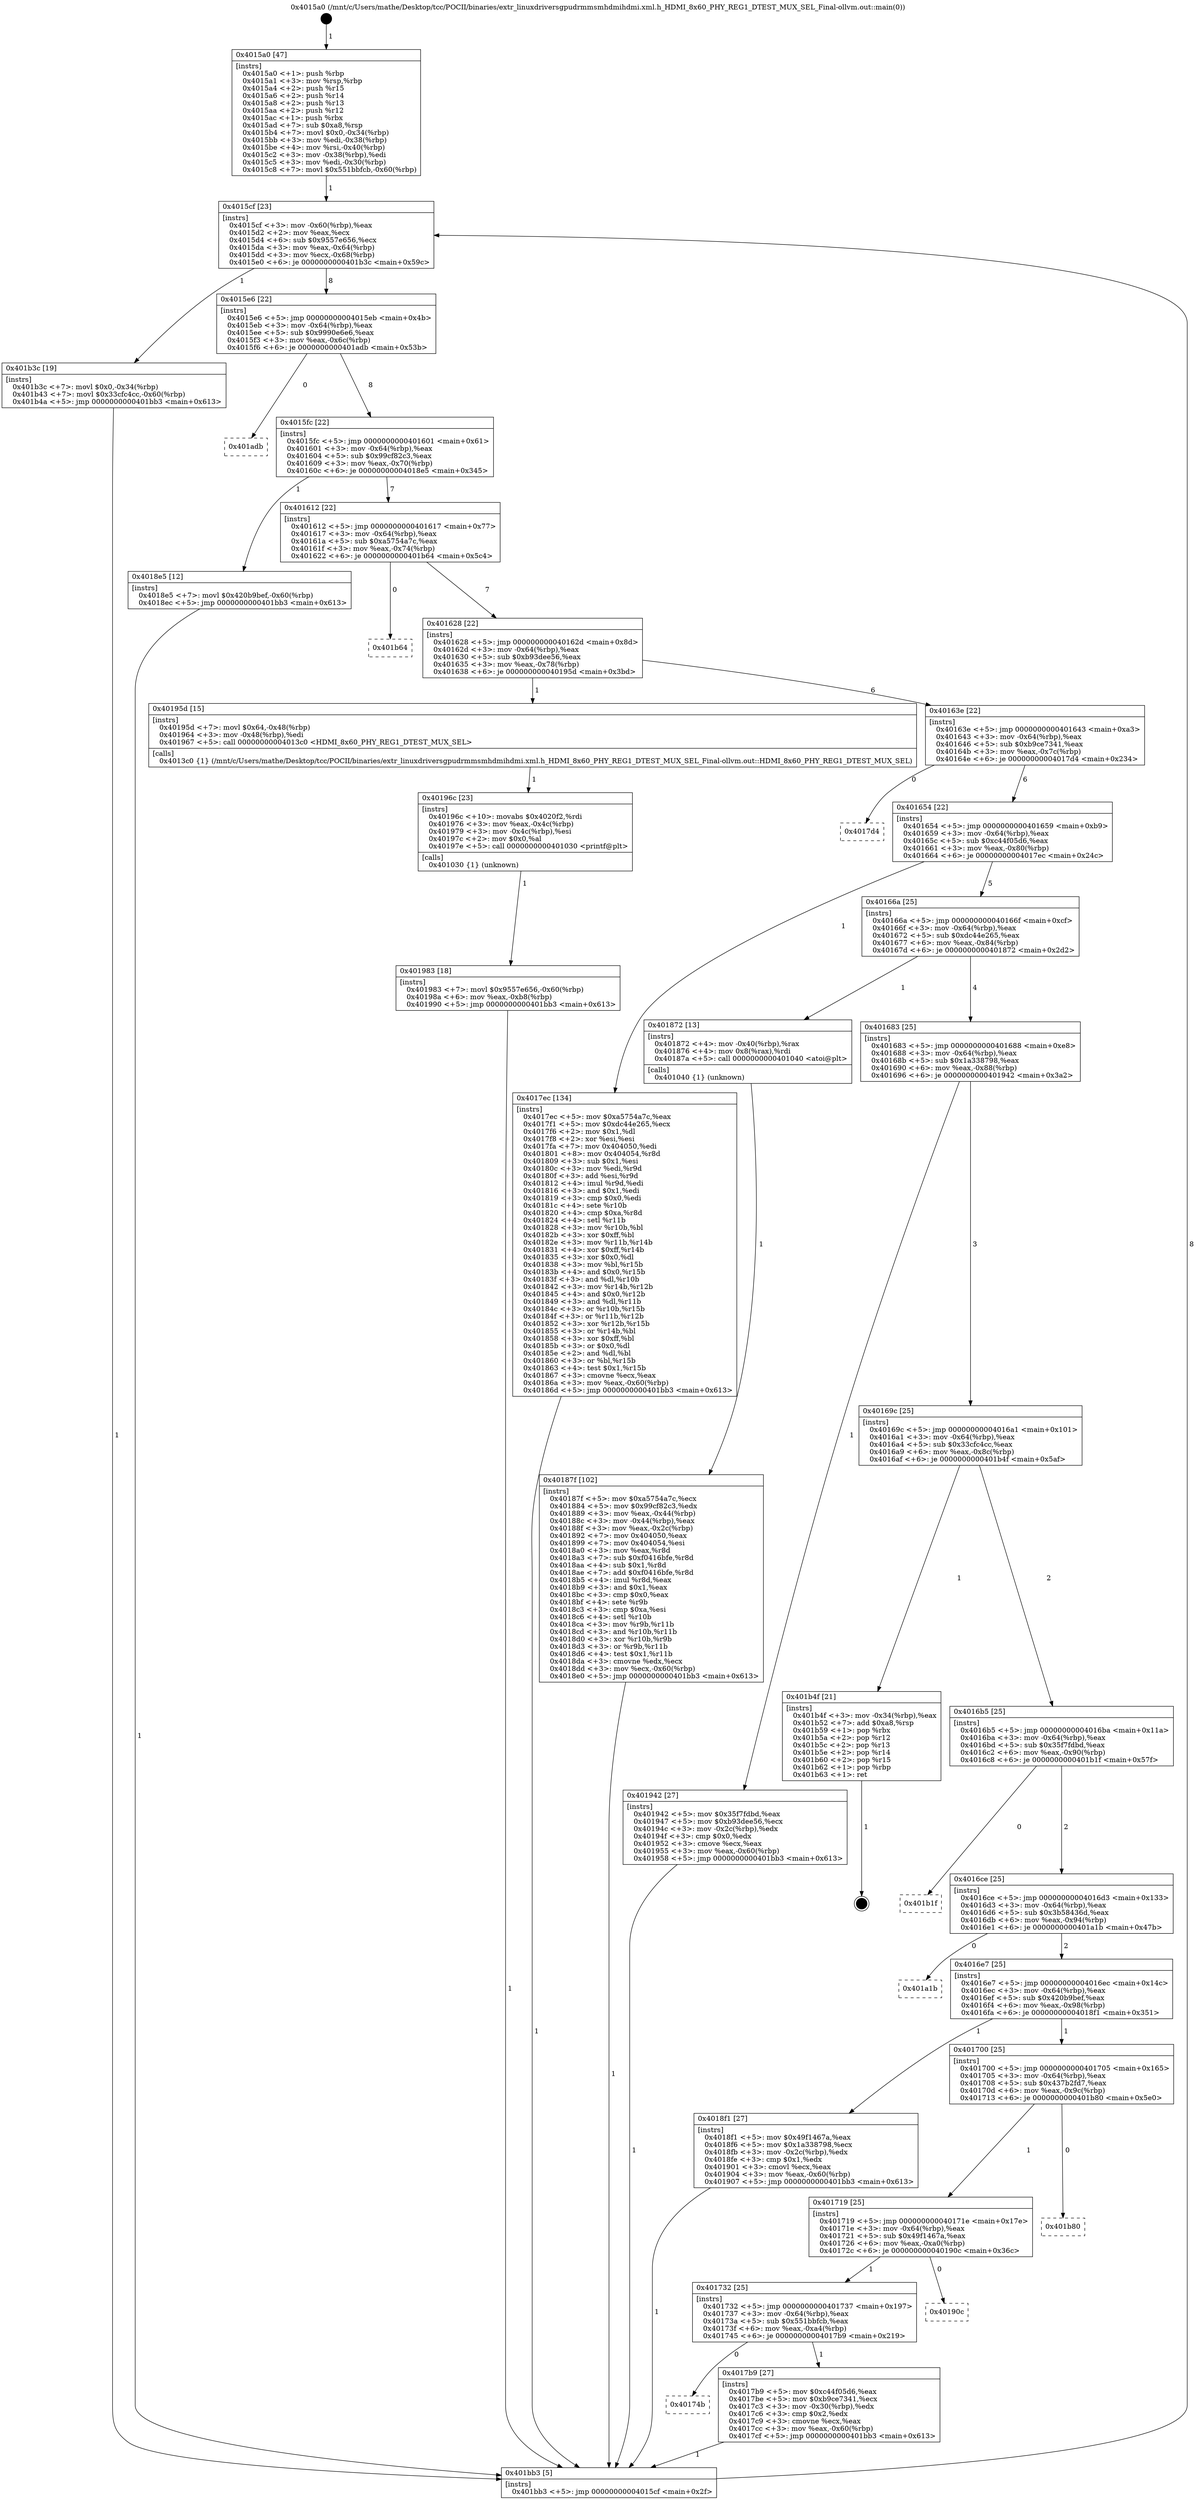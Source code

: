 digraph "0x4015a0" {
  label = "0x4015a0 (/mnt/c/Users/mathe/Desktop/tcc/POCII/binaries/extr_linuxdriversgpudrmmsmhdmihdmi.xml.h_HDMI_8x60_PHY_REG1_DTEST_MUX_SEL_Final-ollvm.out::main(0))"
  labelloc = "t"
  node[shape=record]

  Entry [label="",width=0.3,height=0.3,shape=circle,fillcolor=black,style=filled]
  "0x4015cf" [label="{
     0x4015cf [23]\l
     | [instrs]\l
     &nbsp;&nbsp;0x4015cf \<+3\>: mov -0x60(%rbp),%eax\l
     &nbsp;&nbsp;0x4015d2 \<+2\>: mov %eax,%ecx\l
     &nbsp;&nbsp;0x4015d4 \<+6\>: sub $0x9557e656,%ecx\l
     &nbsp;&nbsp;0x4015da \<+3\>: mov %eax,-0x64(%rbp)\l
     &nbsp;&nbsp;0x4015dd \<+3\>: mov %ecx,-0x68(%rbp)\l
     &nbsp;&nbsp;0x4015e0 \<+6\>: je 0000000000401b3c \<main+0x59c\>\l
  }"]
  "0x401b3c" [label="{
     0x401b3c [19]\l
     | [instrs]\l
     &nbsp;&nbsp;0x401b3c \<+7\>: movl $0x0,-0x34(%rbp)\l
     &nbsp;&nbsp;0x401b43 \<+7\>: movl $0x33cfc4cc,-0x60(%rbp)\l
     &nbsp;&nbsp;0x401b4a \<+5\>: jmp 0000000000401bb3 \<main+0x613\>\l
  }"]
  "0x4015e6" [label="{
     0x4015e6 [22]\l
     | [instrs]\l
     &nbsp;&nbsp;0x4015e6 \<+5\>: jmp 00000000004015eb \<main+0x4b\>\l
     &nbsp;&nbsp;0x4015eb \<+3\>: mov -0x64(%rbp),%eax\l
     &nbsp;&nbsp;0x4015ee \<+5\>: sub $0x9990e6e6,%eax\l
     &nbsp;&nbsp;0x4015f3 \<+3\>: mov %eax,-0x6c(%rbp)\l
     &nbsp;&nbsp;0x4015f6 \<+6\>: je 0000000000401adb \<main+0x53b\>\l
  }"]
  Exit [label="",width=0.3,height=0.3,shape=circle,fillcolor=black,style=filled,peripheries=2]
  "0x401adb" [label="{
     0x401adb\l
  }", style=dashed]
  "0x4015fc" [label="{
     0x4015fc [22]\l
     | [instrs]\l
     &nbsp;&nbsp;0x4015fc \<+5\>: jmp 0000000000401601 \<main+0x61\>\l
     &nbsp;&nbsp;0x401601 \<+3\>: mov -0x64(%rbp),%eax\l
     &nbsp;&nbsp;0x401604 \<+5\>: sub $0x99cf82c3,%eax\l
     &nbsp;&nbsp;0x401609 \<+3\>: mov %eax,-0x70(%rbp)\l
     &nbsp;&nbsp;0x40160c \<+6\>: je 00000000004018e5 \<main+0x345\>\l
  }"]
  "0x401983" [label="{
     0x401983 [18]\l
     | [instrs]\l
     &nbsp;&nbsp;0x401983 \<+7\>: movl $0x9557e656,-0x60(%rbp)\l
     &nbsp;&nbsp;0x40198a \<+6\>: mov %eax,-0xb8(%rbp)\l
     &nbsp;&nbsp;0x401990 \<+5\>: jmp 0000000000401bb3 \<main+0x613\>\l
  }"]
  "0x4018e5" [label="{
     0x4018e5 [12]\l
     | [instrs]\l
     &nbsp;&nbsp;0x4018e5 \<+7\>: movl $0x420b9bef,-0x60(%rbp)\l
     &nbsp;&nbsp;0x4018ec \<+5\>: jmp 0000000000401bb3 \<main+0x613\>\l
  }"]
  "0x401612" [label="{
     0x401612 [22]\l
     | [instrs]\l
     &nbsp;&nbsp;0x401612 \<+5\>: jmp 0000000000401617 \<main+0x77\>\l
     &nbsp;&nbsp;0x401617 \<+3\>: mov -0x64(%rbp),%eax\l
     &nbsp;&nbsp;0x40161a \<+5\>: sub $0xa5754a7c,%eax\l
     &nbsp;&nbsp;0x40161f \<+3\>: mov %eax,-0x74(%rbp)\l
     &nbsp;&nbsp;0x401622 \<+6\>: je 0000000000401b64 \<main+0x5c4\>\l
  }"]
  "0x40196c" [label="{
     0x40196c [23]\l
     | [instrs]\l
     &nbsp;&nbsp;0x40196c \<+10\>: movabs $0x4020f2,%rdi\l
     &nbsp;&nbsp;0x401976 \<+3\>: mov %eax,-0x4c(%rbp)\l
     &nbsp;&nbsp;0x401979 \<+3\>: mov -0x4c(%rbp),%esi\l
     &nbsp;&nbsp;0x40197c \<+2\>: mov $0x0,%al\l
     &nbsp;&nbsp;0x40197e \<+5\>: call 0000000000401030 \<printf@plt\>\l
     | [calls]\l
     &nbsp;&nbsp;0x401030 \{1\} (unknown)\l
  }"]
  "0x401b64" [label="{
     0x401b64\l
  }", style=dashed]
  "0x401628" [label="{
     0x401628 [22]\l
     | [instrs]\l
     &nbsp;&nbsp;0x401628 \<+5\>: jmp 000000000040162d \<main+0x8d\>\l
     &nbsp;&nbsp;0x40162d \<+3\>: mov -0x64(%rbp),%eax\l
     &nbsp;&nbsp;0x401630 \<+5\>: sub $0xb93dee56,%eax\l
     &nbsp;&nbsp;0x401635 \<+3\>: mov %eax,-0x78(%rbp)\l
     &nbsp;&nbsp;0x401638 \<+6\>: je 000000000040195d \<main+0x3bd\>\l
  }"]
  "0x40187f" [label="{
     0x40187f [102]\l
     | [instrs]\l
     &nbsp;&nbsp;0x40187f \<+5\>: mov $0xa5754a7c,%ecx\l
     &nbsp;&nbsp;0x401884 \<+5\>: mov $0x99cf82c3,%edx\l
     &nbsp;&nbsp;0x401889 \<+3\>: mov %eax,-0x44(%rbp)\l
     &nbsp;&nbsp;0x40188c \<+3\>: mov -0x44(%rbp),%eax\l
     &nbsp;&nbsp;0x40188f \<+3\>: mov %eax,-0x2c(%rbp)\l
     &nbsp;&nbsp;0x401892 \<+7\>: mov 0x404050,%eax\l
     &nbsp;&nbsp;0x401899 \<+7\>: mov 0x404054,%esi\l
     &nbsp;&nbsp;0x4018a0 \<+3\>: mov %eax,%r8d\l
     &nbsp;&nbsp;0x4018a3 \<+7\>: sub $0xf0416bfe,%r8d\l
     &nbsp;&nbsp;0x4018aa \<+4\>: sub $0x1,%r8d\l
     &nbsp;&nbsp;0x4018ae \<+7\>: add $0xf0416bfe,%r8d\l
     &nbsp;&nbsp;0x4018b5 \<+4\>: imul %r8d,%eax\l
     &nbsp;&nbsp;0x4018b9 \<+3\>: and $0x1,%eax\l
     &nbsp;&nbsp;0x4018bc \<+3\>: cmp $0x0,%eax\l
     &nbsp;&nbsp;0x4018bf \<+4\>: sete %r9b\l
     &nbsp;&nbsp;0x4018c3 \<+3\>: cmp $0xa,%esi\l
     &nbsp;&nbsp;0x4018c6 \<+4\>: setl %r10b\l
     &nbsp;&nbsp;0x4018ca \<+3\>: mov %r9b,%r11b\l
     &nbsp;&nbsp;0x4018cd \<+3\>: and %r10b,%r11b\l
     &nbsp;&nbsp;0x4018d0 \<+3\>: xor %r10b,%r9b\l
     &nbsp;&nbsp;0x4018d3 \<+3\>: or %r9b,%r11b\l
     &nbsp;&nbsp;0x4018d6 \<+4\>: test $0x1,%r11b\l
     &nbsp;&nbsp;0x4018da \<+3\>: cmovne %edx,%ecx\l
     &nbsp;&nbsp;0x4018dd \<+3\>: mov %ecx,-0x60(%rbp)\l
     &nbsp;&nbsp;0x4018e0 \<+5\>: jmp 0000000000401bb3 \<main+0x613\>\l
  }"]
  "0x40195d" [label="{
     0x40195d [15]\l
     | [instrs]\l
     &nbsp;&nbsp;0x40195d \<+7\>: movl $0x64,-0x48(%rbp)\l
     &nbsp;&nbsp;0x401964 \<+3\>: mov -0x48(%rbp),%edi\l
     &nbsp;&nbsp;0x401967 \<+5\>: call 00000000004013c0 \<HDMI_8x60_PHY_REG1_DTEST_MUX_SEL\>\l
     | [calls]\l
     &nbsp;&nbsp;0x4013c0 \{1\} (/mnt/c/Users/mathe/Desktop/tcc/POCII/binaries/extr_linuxdriversgpudrmmsmhdmihdmi.xml.h_HDMI_8x60_PHY_REG1_DTEST_MUX_SEL_Final-ollvm.out::HDMI_8x60_PHY_REG1_DTEST_MUX_SEL)\l
  }"]
  "0x40163e" [label="{
     0x40163e [22]\l
     | [instrs]\l
     &nbsp;&nbsp;0x40163e \<+5\>: jmp 0000000000401643 \<main+0xa3\>\l
     &nbsp;&nbsp;0x401643 \<+3\>: mov -0x64(%rbp),%eax\l
     &nbsp;&nbsp;0x401646 \<+5\>: sub $0xb9ce7341,%eax\l
     &nbsp;&nbsp;0x40164b \<+3\>: mov %eax,-0x7c(%rbp)\l
     &nbsp;&nbsp;0x40164e \<+6\>: je 00000000004017d4 \<main+0x234\>\l
  }"]
  "0x4015a0" [label="{
     0x4015a0 [47]\l
     | [instrs]\l
     &nbsp;&nbsp;0x4015a0 \<+1\>: push %rbp\l
     &nbsp;&nbsp;0x4015a1 \<+3\>: mov %rsp,%rbp\l
     &nbsp;&nbsp;0x4015a4 \<+2\>: push %r15\l
     &nbsp;&nbsp;0x4015a6 \<+2\>: push %r14\l
     &nbsp;&nbsp;0x4015a8 \<+2\>: push %r13\l
     &nbsp;&nbsp;0x4015aa \<+2\>: push %r12\l
     &nbsp;&nbsp;0x4015ac \<+1\>: push %rbx\l
     &nbsp;&nbsp;0x4015ad \<+7\>: sub $0xa8,%rsp\l
     &nbsp;&nbsp;0x4015b4 \<+7\>: movl $0x0,-0x34(%rbp)\l
     &nbsp;&nbsp;0x4015bb \<+3\>: mov %edi,-0x38(%rbp)\l
     &nbsp;&nbsp;0x4015be \<+4\>: mov %rsi,-0x40(%rbp)\l
     &nbsp;&nbsp;0x4015c2 \<+3\>: mov -0x38(%rbp),%edi\l
     &nbsp;&nbsp;0x4015c5 \<+3\>: mov %edi,-0x30(%rbp)\l
     &nbsp;&nbsp;0x4015c8 \<+7\>: movl $0x551bbfcb,-0x60(%rbp)\l
  }"]
  "0x4017d4" [label="{
     0x4017d4\l
  }", style=dashed]
  "0x401654" [label="{
     0x401654 [22]\l
     | [instrs]\l
     &nbsp;&nbsp;0x401654 \<+5\>: jmp 0000000000401659 \<main+0xb9\>\l
     &nbsp;&nbsp;0x401659 \<+3\>: mov -0x64(%rbp),%eax\l
     &nbsp;&nbsp;0x40165c \<+5\>: sub $0xc44f05d6,%eax\l
     &nbsp;&nbsp;0x401661 \<+3\>: mov %eax,-0x80(%rbp)\l
     &nbsp;&nbsp;0x401664 \<+6\>: je 00000000004017ec \<main+0x24c\>\l
  }"]
  "0x401bb3" [label="{
     0x401bb3 [5]\l
     | [instrs]\l
     &nbsp;&nbsp;0x401bb3 \<+5\>: jmp 00000000004015cf \<main+0x2f\>\l
  }"]
  "0x4017ec" [label="{
     0x4017ec [134]\l
     | [instrs]\l
     &nbsp;&nbsp;0x4017ec \<+5\>: mov $0xa5754a7c,%eax\l
     &nbsp;&nbsp;0x4017f1 \<+5\>: mov $0xdc44e265,%ecx\l
     &nbsp;&nbsp;0x4017f6 \<+2\>: mov $0x1,%dl\l
     &nbsp;&nbsp;0x4017f8 \<+2\>: xor %esi,%esi\l
     &nbsp;&nbsp;0x4017fa \<+7\>: mov 0x404050,%edi\l
     &nbsp;&nbsp;0x401801 \<+8\>: mov 0x404054,%r8d\l
     &nbsp;&nbsp;0x401809 \<+3\>: sub $0x1,%esi\l
     &nbsp;&nbsp;0x40180c \<+3\>: mov %edi,%r9d\l
     &nbsp;&nbsp;0x40180f \<+3\>: add %esi,%r9d\l
     &nbsp;&nbsp;0x401812 \<+4\>: imul %r9d,%edi\l
     &nbsp;&nbsp;0x401816 \<+3\>: and $0x1,%edi\l
     &nbsp;&nbsp;0x401819 \<+3\>: cmp $0x0,%edi\l
     &nbsp;&nbsp;0x40181c \<+4\>: sete %r10b\l
     &nbsp;&nbsp;0x401820 \<+4\>: cmp $0xa,%r8d\l
     &nbsp;&nbsp;0x401824 \<+4\>: setl %r11b\l
     &nbsp;&nbsp;0x401828 \<+3\>: mov %r10b,%bl\l
     &nbsp;&nbsp;0x40182b \<+3\>: xor $0xff,%bl\l
     &nbsp;&nbsp;0x40182e \<+3\>: mov %r11b,%r14b\l
     &nbsp;&nbsp;0x401831 \<+4\>: xor $0xff,%r14b\l
     &nbsp;&nbsp;0x401835 \<+3\>: xor $0x0,%dl\l
     &nbsp;&nbsp;0x401838 \<+3\>: mov %bl,%r15b\l
     &nbsp;&nbsp;0x40183b \<+4\>: and $0x0,%r15b\l
     &nbsp;&nbsp;0x40183f \<+3\>: and %dl,%r10b\l
     &nbsp;&nbsp;0x401842 \<+3\>: mov %r14b,%r12b\l
     &nbsp;&nbsp;0x401845 \<+4\>: and $0x0,%r12b\l
     &nbsp;&nbsp;0x401849 \<+3\>: and %dl,%r11b\l
     &nbsp;&nbsp;0x40184c \<+3\>: or %r10b,%r15b\l
     &nbsp;&nbsp;0x40184f \<+3\>: or %r11b,%r12b\l
     &nbsp;&nbsp;0x401852 \<+3\>: xor %r12b,%r15b\l
     &nbsp;&nbsp;0x401855 \<+3\>: or %r14b,%bl\l
     &nbsp;&nbsp;0x401858 \<+3\>: xor $0xff,%bl\l
     &nbsp;&nbsp;0x40185b \<+3\>: or $0x0,%dl\l
     &nbsp;&nbsp;0x40185e \<+2\>: and %dl,%bl\l
     &nbsp;&nbsp;0x401860 \<+3\>: or %bl,%r15b\l
     &nbsp;&nbsp;0x401863 \<+4\>: test $0x1,%r15b\l
     &nbsp;&nbsp;0x401867 \<+3\>: cmovne %ecx,%eax\l
     &nbsp;&nbsp;0x40186a \<+3\>: mov %eax,-0x60(%rbp)\l
     &nbsp;&nbsp;0x40186d \<+5\>: jmp 0000000000401bb3 \<main+0x613\>\l
  }"]
  "0x40166a" [label="{
     0x40166a [25]\l
     | [instrs]\l
     &nbsp;&nbsp;0x40166a \<+5\>: jmp 000000000040166f \<main+0xcf\>\l
     &nbsp;&nbsp;0x40166f \<+3\>: mov -0x64(%rbp),%eax\l
     &nbsp;&nbsp;0x401672 \<+5\>: sub $0xdc44e265,%eax\l
     &nbsp;&nbsp;0x401677 \<+6\>: mov %eax,-0x84(%rbp)\l
     &nbsp;&nbsp;0x40167d \<+6\>: je 0000000000401872 \<main+0x2d2\>\l
  }"]
  "0x40174b" [label="{
     0x40174b\l
  }", style=dashed]
  "0x401872" [label="{
     0x401872 [13]\l
     | [instrs]\l
     &nbsp;&nbsp;0x401872 \<+4\>: mov -0x40(%rbp),%rax\l
     &nbsp;&nbsp;0x401876 \<+4\>: mov 0x8(%rax),%rdi\l
     &nbsp;&nbsp;0x40187a \<+5\>: call 0000000000401040 \<atoi@plt\>\l
     | [calls]\l
     &nbsp;&nbsp;0x401040 \{1\} (unknown)\l
  }"]
  "0x401683" [label="{
     0x401683 [25]\l
     | [instrs]\l
     &nbsp;&nbsp;0x401683 \<+5\>: jmp 0000000000401688 \<main+0xe8\>\l
     &nbsp;&nbsp;0x401688 \<+3\>: mov -0x64(%rbp),%eax\l
     &nbsp;&nbsp;0x40168b \<+5\>: sub $0x1a338798,%eax\l
     &nbsp;&nbsp;0x401690 \<+6\>: mov %eax,-0x88(%rbp)\l
     &nbsp;&nbsp;0x401696 \<+6\>: je 0000000000401942 \<main+0x3a2\>\l
  }"]
  "0x4017b9" [label="{
     0x4017b9 [27]\l
     | [instrs]\l
     &nbsp;&nbsp;0x4017b9 \<+5\>: mov $0xc44f05d6,%eax\l
     &nbsp;&nbsp;0x4017be \<+5\>: mov $0xb9ce7341,%ecx\l
     &nbsp;&nbsp;0x4017c3 \<+3\>: mov -0x30(%rbp),%edx\l
     &nbsp;&nbsp;0x4017c6 \<+3\>: cmp $0x2,%edx\l
     &nbsp;&nbsp;0x4017c9 \<+3\>: cmovne %ecx,%eax\l
     &nbsp;&nbsp;0x4017cc \<+3\>: mov %eax,-0x60(%rbp)\l
     &nbsp;&nbsp;0x4017cf \<+5\>: jmp 0000000000401bb3 \<main+0x613\>\l
  }"]
  "0x401942" [label="{
     0x401942 [27]\l
     | [instrs]\l
     &nbsp;&nbsp;0x401942 \<+5\>: mov $0x35f7fdbd,%eax\l
     &nbsp;&nbsp;0x401947 \<+5\>: mov $0xb93dee56,%ecx\l
     &nbsp;&nbsp;0x40194c \<+3\>: mov -0x2c(%rbp),%edx\l
     &nbsp;&nbsp;0x40194f \<+3\>: cmp $0x0,%edx\l
     &nbsp;&nbsp;0x401952 \<+3\>: cmove %ecx,%eax\l
     &nbsp;&nbsp;0x401955 \<+3\>: mov %eax,-0x60(%rbp)\l
     &nbsp;&nbsp;0x401958 \<+5\>: jmp 0000000000401bb3 \<main+0x613\>\l
  }"]
  "0x40169c" [label="{
     0x40169c [25]\l
     | [instrs]\l
     &nbsp;&nbsp;0x40169c \<+5\>: jmp 00000000004016a1 \<main+0x101\>\l
     &nbsp;&nbsp;0x4016a1 \<+3\>: mov -0x64(%rbp),%eax\l
     &nbsp;&nbsp;0x4016a4 \<+5\>: sub $0x33cfc4cc,%eax\l
     &nbsp;&nbsp;0x4016a9 \<+6\>: mov %eax,-0x8c(%rbp)\l
     &nbsp;&nbsp;0x4016af \<+6\>: je 0000000000401b4f \<main+0x5af\>\l
  }"]
  "0x401732" [label="{
     0x401732 [25]\l
     | [instrs]\l
     &nbsp;&nbsp;0x401732 \<+5\>: jmp 0000000000401737 \<main+0x197\>\l
     &nbsp;&nbsp;0x401737 \<+3\>: mov -0x64(%rbp),%eax\l
     &nbsp;&nbsp;0x40173a \<+5\>: sub $0x551bbfcb,%eax\l
     &nbsp;&nbsp;0x40173f \<+6\>: mov %eax,-0xa4(%rbp)\l
     &nbsp;&nbsp;0x401745 \<+6\>: je 00000000004017b9 \<main+0x219\>\l
  }"]
  "0x401b4f" [label="{
     0x401b4f [21]\l
     | [instrs]\l
     &nbsp;&nbsp;0x401b4f \<+3\>: mov -0x34(%rbp),%eax\l
     &nbsp;&nbsp;0x401b52 \<+7\>: add $0xa8,%rsp\l
     &nbsp;&nbsp;0x401b59 \<+1\>: pop %rbx\l
     &nbsp;&nbsp;0x401b5a \<+2\>: pop %r12\l
     &nbsp;&nbsp;0x401b5c \<+2\>: pop %r13\l
     &nbsp;&nbsp;0x401b5e \<+2\>: pop %r14\l
     &nbsp;&nbsp;0x401b60 \<+2\>: pop %r15\l
     &nbsp;&nbsp;0x401b62 \<+1\>: pop %rbp\l
     &nbsp;&nbsp;0x401b63 \<+1\>: ret\l
  }"]
  "0x4016b5" [label="{
     0x4016b5 [25]\l
     | [instrs]\l
     &nbsp;&nbsp;0x4016b5 \<+5\>: jmp 00000000004016ba \<main+0x11a\>\l
     &nbsp;&nbsp;0x4016ba \<+3\>: mov -0x64(%rbp),%eax\l
     &nbsp;&nbsp;0x4016bd \<+5\>: sub $0x35f7fdbd,%eax\l
     &nbsp;&nbsp;0x4016c2 \<+6\>: mov %eax,-0x90(%rbp)\l
     &nbsp;&nbsp;0x4016c8 \<+6\>: je 0000000000401b1f \<main+0x57f\>\l
  }"]
  "0x40190c" [label="{
     0x40190c\l
  }", style=dashed]
  "0x401b1f" [label="{
     0x401b1f\l
  }", style=dashed]
  "0x4016ce" [label="{
     0x4016ce [25]\l
     | [instrs]\l
     &nbsp;&nbsp;0x4016ce \<+5\>: jmp 00000000004016d3 \<main+0x133\>\l
     &nbsp;&nbsp;0x4016d3 \<+3\>: mov -0x64(%rbp),%eax\l
     &nbsp;&nbsp;0x4016d6 \<+5\>: sub $0x3b58436d,%eax\l
     &nbsp;&nbsp;0x4016db \<+6\>: mov %eax,-0x94(%rbp)\l
     &nbsp;&nbsp;0x4016e1 \<+6\>: je 0000000000401a1b \<main+0x47b\>\l
  }"]
  "0x401719" [label="{
     0x401719 [25]\l
     | [instrs]\l
     &nbsp;&nbsp;0x401719 \<+5\>: jmp 000000000040171e \<main+0x17e\>\l
     &nbsp;&nbsp;0x40171e \<+3\>: mov -0x64(%rbp),%eax\l
     &nbsp;&nbsp;0x401721 \<+5\>: sub $0x49f1467a,%eax\l
     &nbsp;&nbsp;0x401726 \<+6\>: mov %eax,-0xa0(%rbp)\l
     &nbsp;&nbsp;0x40172c \<+6\>: je 000000000040190c \<main+0x36c\>\l
  }"]
  "0x401a1b" [label="{
     0x401a1b\l
  }", style=dashed]
  "0x4016e7" [label="{
     0x4016e7 [25]\l
     | [instrs]\l
     &nbsp;&nbsp;0x4016e7 \<+5\>: jmp 00000000004016ec \<main+0x14c\>\l
     &nbsp;&nbsp;0x4016ec \<+3\>: mov -0x64(%rbp),%eax\l
     &nbsp;&nbsp;0x4016ef \<+5\>: sub $0x420b9bef,%eax\l
     &nbsp;&nbsp;0x4016f4 \<+6\>: mov %eax,-0x98(%rbp)\l
     &nbsp;&nbsp;0x4016fa \<+6\>: je 00000000004018f1 \<main+0x351\>\l
  }"]
  "0x401b80" [label="{
     0x401b80\l
  }", style=dashed]
  "0x4018f1" [label="{
     0x4018f1 [27]\l
     | [instrs]\l
     &nbsp;&nbsp;0x4018f1 \<+5\>: mov $0x49f1467a,%eax\l
     &nbsp;&nbsp;0x4018f6 \<+5\>: mov $0x1a338798,%ecx\l
     &nbsp;&nbsp;0x4018fb \<+3\>: mov -0x2c(%rbp),%edx\l
     &nbsp;&nbsp;0x4018fe \<+3\>: cmp $0x1,%edx\l
     &nbsp;&nbsp;0x401901 \<+3\>: cmovl %ecx,%eax\l
     &nbsp;&nbsp;0x401904 \<+3\>: mov %eax,-0x60(%rbp)\l
     &nbsp;&nbsp;0x401907 \<+5\>: jmp 0000000000401bb3 \<main+0x613\>\l
  }"]
  "0x401700" [label="{
     0x401700 [25]\l
     | [instrs]\l
     &nbsp;&nbsp;0x401700 \<+5\>: jmp 0000000000401705 \<main+0x165\>\l
     &nbsp;&nbsp;0x401705 \<+3\>: mov -0x64(%rbp),%eax\l
     &nbsp;&nbsp;0x401708 \<+5\>: sub $0x437b2fd7,%eax\l
     &nbsp;&nbsp;0x40170d \<+6\>: mov %eax,-0x9c(%rbp)\l
     &nbsp;&nbsp;0x401713 \<+6\>: je 0000000000401b80 \<main+0x5e0\>\l
  }"]
  Entry -> "0x4015a0" [label=" 1"]
  "0x4015cf" -> "0x401b3c" [label=" 1"]
  "0x4015cf" -> "0x4015e6" [label=" 8"]
  "0x401b4f" -> Exit [label=" 1"]
  "0x4015e6" -> "0x401adb" [label=" 0"]
  "0x4015e6" -> "0x4015fc" [label=" 8"]
  "0x401b3c" -> "0x401bb3" [label=" 1"]
  "0x4015fc" -> "0x4018e5" [label=" 1"]
  "0x4015fc" -> "0x401612" [label=" 7"]
  "0x401983" -> "0x401bb3" [label=" 1"]
  "0x401612" -> "0x401b64" [label=" 0"]
  "0x401612" -> "0x401628" [label=" 7"]
  "0x40196c" -> "0x401983" [label=" 1"]
  "0x401628" -> "0x40195d" [label=" 1"]
  "0x401628" -> "0x40163e" [label=" 6"]
  "0x40195d" -> "0x40196c" [label=" 1"]
  "0x40163e" -> "0x4017d4" [label=" 0"]
  "0x40163e" -> "0x401654" [label=" 6"]
  "0x401942" -> "0x401bb3" [label=" 1"]
  "0x401654" -> "0x4017ec" [label=" 1"]
  "0x401654" -> "0x40166a" [label=" 5"]
  "0x4018f1" -> "0x401bb3" [label=" 1"]
  "0x40166a" -> "0x401872" [label=" 1"]
  "0x40166a" -> "0x401683" [label=" 4"]
  "0x4018e5" -> "0x401bb3" [label=" 1"]
  "0x401683" -> "0x401942" [label=" 1"]
  "0x401683" -> "0x40169c" [label=" 3"]
  "0x40187f" -> "0x401bb3" [label=" 1"]
  "0x40169c" -> "0x401b4f" [label=" 1"]
  "0x40169c" -> "0x4016b5" [label=" 2"]
  "0x4017ec" -> "0x401bb3" [label=" 1"]
  "0x4016b5" -> "0x401b1f" [label=" 0"]
  "0x4016b5" -> "0x4016ce" [label=" 2"]
  "0x401bb3" -> "0x4015cf" [label=" 8"]
  "0x4016ce" -> "0x401a1b" [label=" 0"]
  "0x4016ce" -> "0x4016e7" [label=" 2"]
  "0x4017b9" -> "0x401bb3" [label=" 1"]
  "0x4016e7" -> "0x4018f1" [label=" 1"]
  "0x4016e7" -> "0x401700" [label=" 1"]
  "0x401732" -> "0x40174b" [label=" 0"]
  "0x401700" -> "0x401b80" [label=" 0"]
  "0x401700" -> "0x401719" [label=" 1"]
  "0x4015a0" -> "0x4015cf" [label=" 1"]
  "0x401719" -> "0x40190c" [label=" 0"]
  "0x401719" -> "0x401732" [label=" 1"]
  "0x401872" -> "0x40187f" [label=" 1"]
  "0x401732" -> "0x4017b9" [label=" 1"]
}
